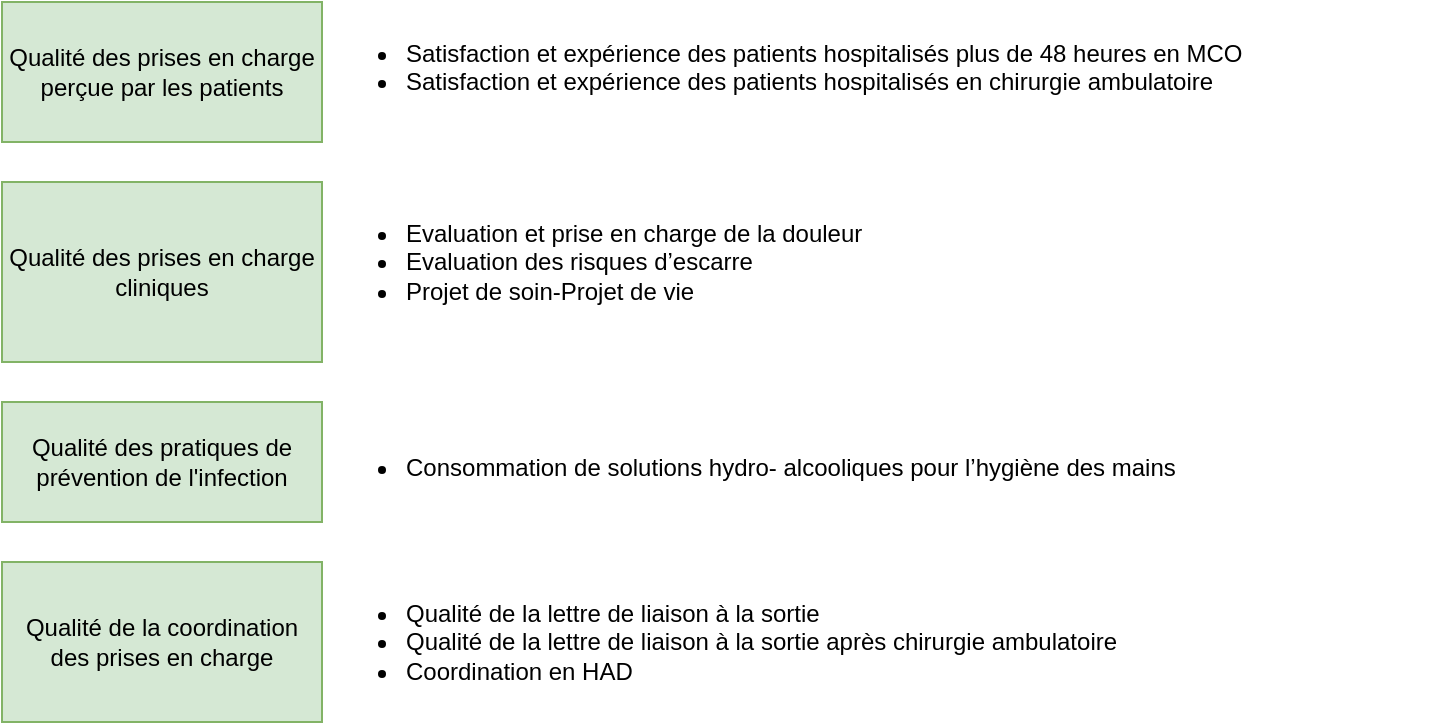 <mxfile version="17.1.0" type="github">
  <diagram id="ErvVYUEt0EOiAVx6WENA" name="Page-1">
    <mxGraphModel dx="868" dy="450" grid="1" gridSize="10" guides="1" tooltips="1" connect="1" arrows="1" fold="1" page="1" pageScale="1" pageWidth="1169" pageHeight="827" math="0" shadow="0">
      <root>
        <mxCell id="0" />
        <mxCell id="1" parent="0" />
        <mxCell id="-dzcbMK2uXX6UL7Vi1sd-1" value="Qualité des prises en charge perçue par les patients" style="rounded=0;whiteSpace=wrap;html=1;fillColor=#d5e8d4;strokeColor=#82b366;" parent="1" vertex="1">
          <mxGeometry x="200" y="40" width="160" height="70" as="geometry" />
        </mxCell>
        <mxCell id="-dzcbMK2uXX6UL7Vi1sd-2" value="Qualité des prises en charge cliniques" style="rounded=0;whiteSpace=wrap;html=1;fillColor=#d5e8d4;strokeColor=#82b366;" parent="1" vertex="1">
          <mxGeometry x="200" y="130" width="160" height="90" as="geometry" />
        </mxCell>
        <mxCell id="-dzcbMK2uXX6UL7Vi1sd-3" value="Qualité des pratiques de prévention de l&#39;infection" style="rounded=0;whiteSpace=wrap;html=1;fillColor=#d5e8d4;strokeColor=#82b366;" parent="1" vertex="1">
          <mxGeometry x="200" y="240" width="160" height="60" as="geometry" />
        </mxCell>
        <mxCell id="-dzcbMK2uXX6UL7Vi1sd-4" value="Qualité de la coordination des prises en charge" style="rounded=0;whiteSpace=wrap;html=1;fillColor=#d5e8d4;strokeColor=#82b366;" parent="1" vertex="1">
          <mxGeometry x="200" y="320" width="160" height="80" as="geometry" />
        </mxCell>
        <mxCell id="Vc5pQyQj5HW-UytzBjbz-3" value="&lt;ul&gt;&lt;li&gt;Evaluation et prise en charge de la douleur&lt;/li&gt;&lt;li&gt;Evaluation des risques d’escarre&lt;/li&gt;&lt;li&gt;Projet de soin-Projet de vie&lt;/li&gt;&lt;/ul&gt;" style="text;whiteSpace=wrap;html=1;" vertex="1" parent="1">
          <mxGeometry x="360" y="130" width="370" height="90" as="geometry" />
        </mxCell>
        <mxCell id="Vc5pQyQj5HW-UytzBjbz-4" value="&lt;ul&gt;&lt;li&gt;Satisfaction et expérience des patients hospitalisés plus de 48 heures en MCO&lt;/li&gt;&lt;li&gt;Satisfaction et expérience des patients hospitalisés en chirurgie ambulatoire&lt;/li&gt;&lt;/ul&gt;" style="text;whiteSpace=wrap;html=1;" vertex="1" parent="1">
          <mxGeometry x="360" y="40" width="560" height="60" as="geometry" />
        </mxCell>
        <mxCell id="Vc5pQyQj5HW-UytzBjbz-5" value="&lt;ul&gt;&lt;li&gt;Consommation de solutions hydro- alcooliques pour l’hygiène des mains&lt;/li&gt;&lt;/ul&gt;" style="text;whiteSpace=wrap;html=1;" vertex="1" parent="1">
          <mxGeometry x="360" y="247" width="490" height="40" as="geometry" />
        </mxCell>
        <mxCell id="Vc5pQyQj5HW-UytzBjbz-6" value="&lt;ul&gt;&lt;li&gt;Qualité de la lettre de liaison à la sortie&lt;/li&gt;&lt;li&gt;Qualité de la lettre de liaison à la sortie après chirurgie ambulatoire&lt;/li&gt;&lt;li&gt;Coordination en HAD&lt;/li&gt;&lt;/ul&gt;" style="text;whiteSpace=wrap;html=1;" vertex="1" parent="1">
          <mxGeometry x="360" y="320" width="460" height="80" as="geometry" />
        </mxCell>
      </root>
    </mxGraphModel>
  </diagram>
</mxfile>

